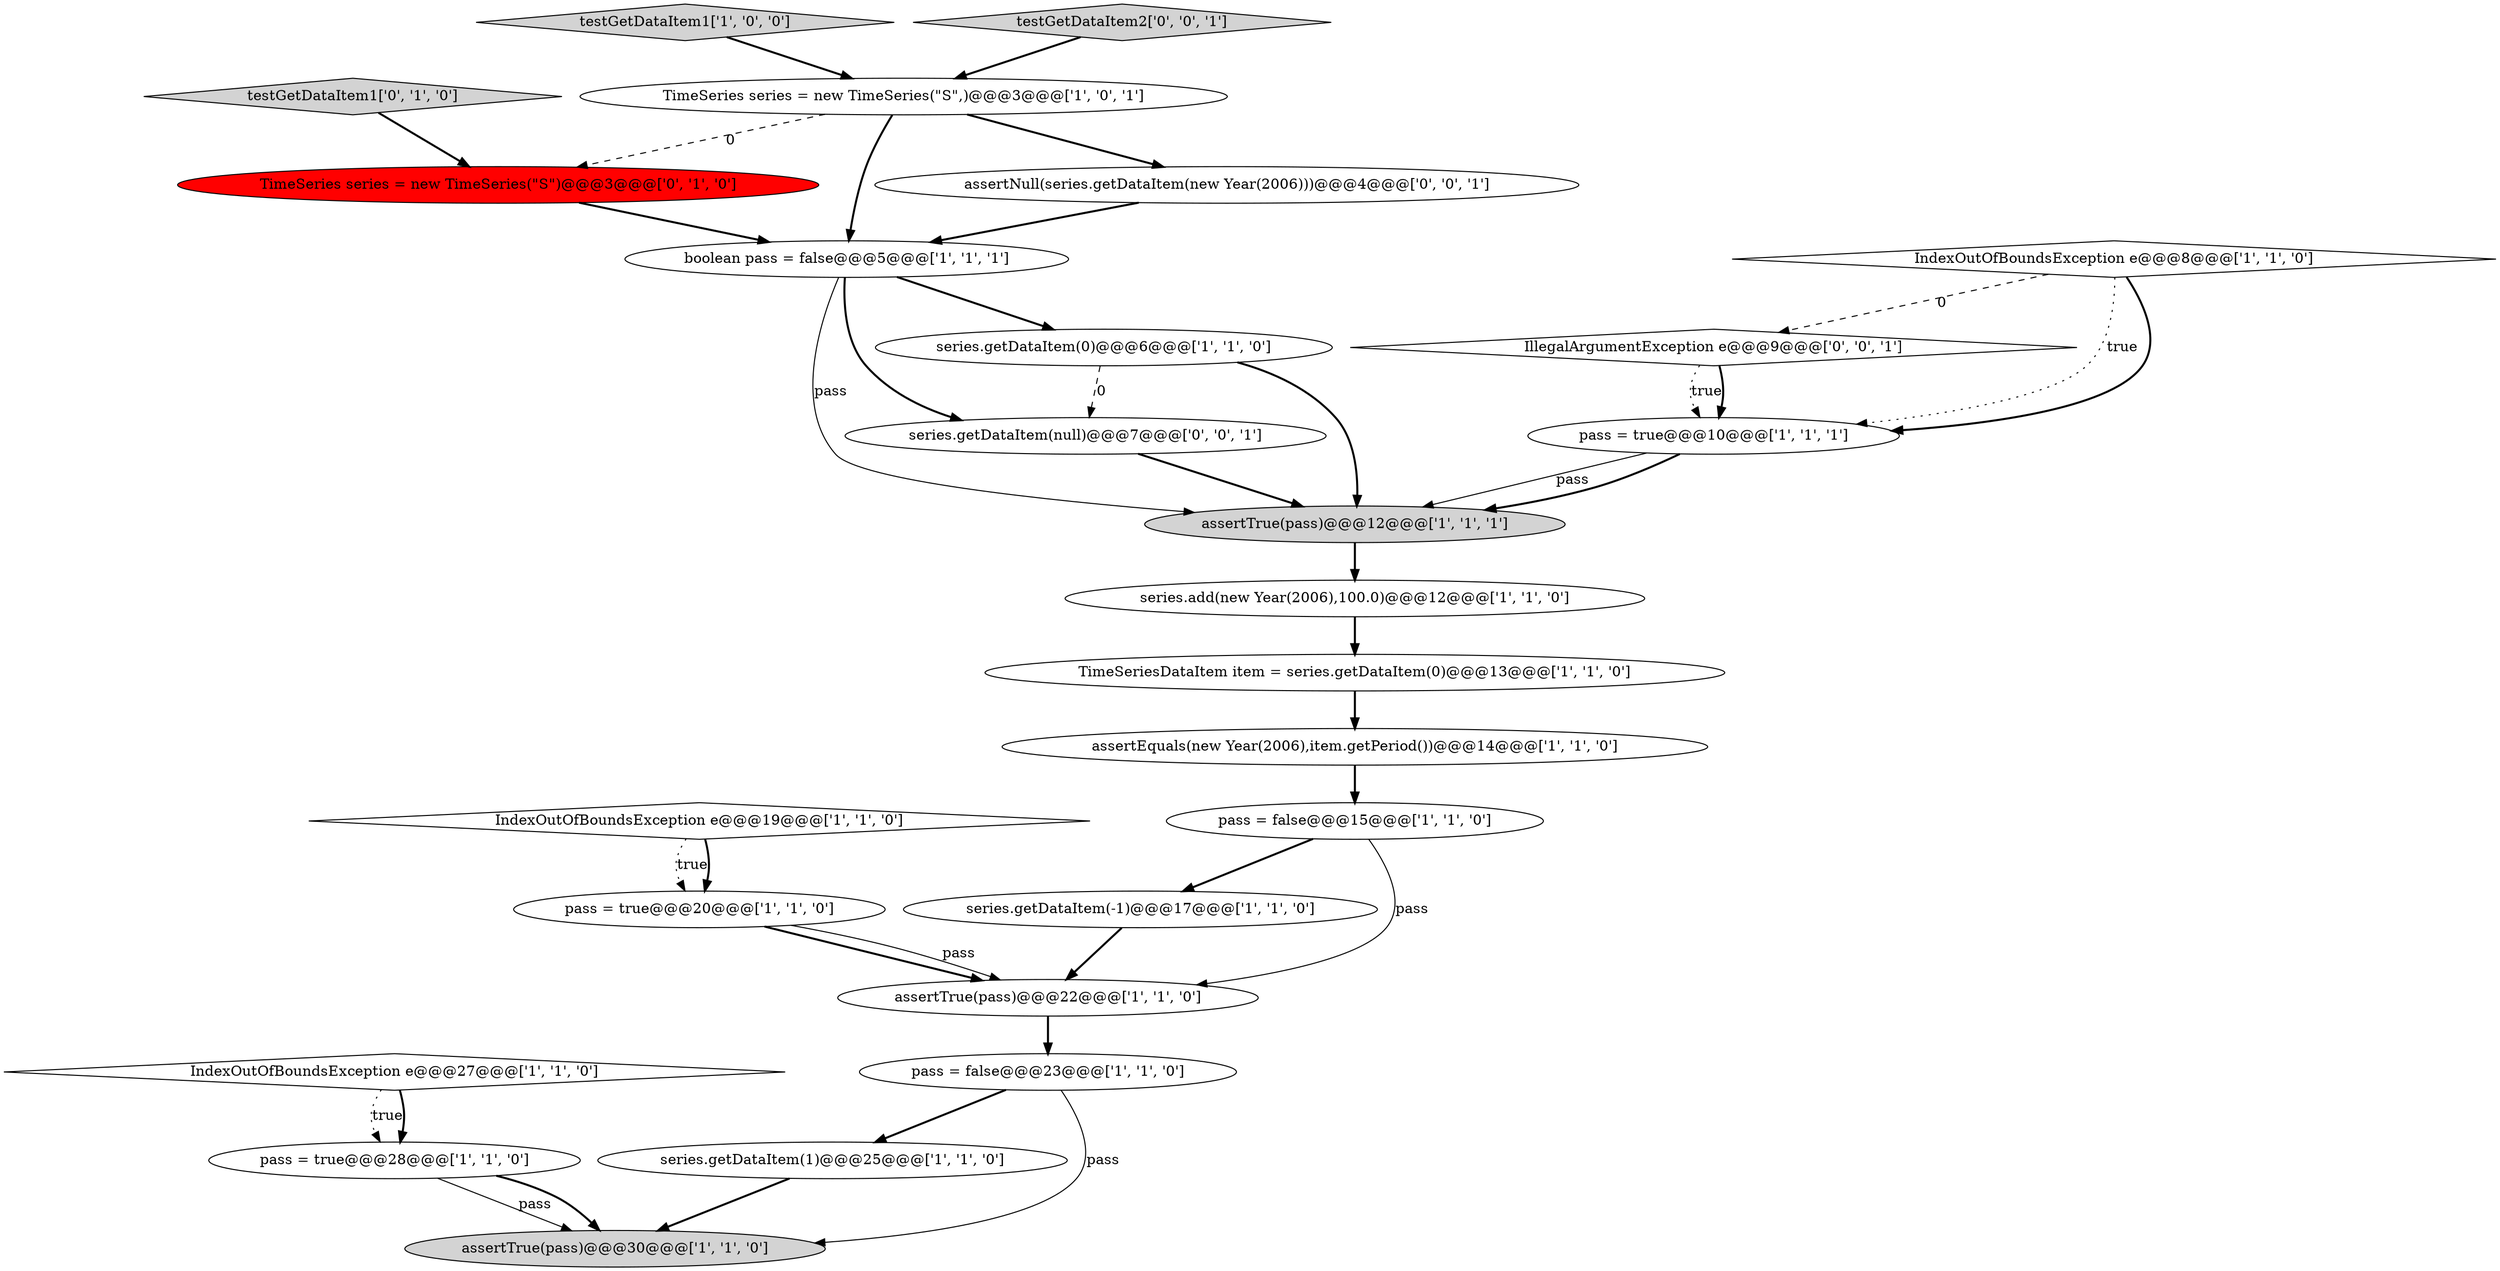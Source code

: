 digraph {
0 [style = filled, label = "series.getDataItem(1)@@@25@@@['1', '1', '0']", fillcolor = white, shape = ellipse image = "AAA0AAABBB1BBB"];
1 [style = filled, label = "pass = true@@@20@@@['1', '1', '0']", fillcolor = white, shape = ellipse image = "AAA0AAABBB1BBB"];
6 [style = filled, label = "assertEquals(new Year(2006),item.getPeriod())@@@14@@@['1', '1', '0']", fillcolor = white, shape = ellipse image = "AAA0AAABBB1BBB"];
3 [style = filled, label = "boolean pass = false@@@5@@@['1', '1', '1']", fillcolor = white, shape = ellipse image = "AAA0AAABBB1BBB"];
10 [style = filled, label = "assertTrue(pass)@@@12@@@['1', '1', '1']", fillcolor = lightgray, shape = ellipse image = "AAA0AAABBB1BBB"];
25 [style = filled, label = "IllegalArgumentException e@@@9@@@['0', '0', '1']", fillcolor = white, shape = diamond image = "AAA0AAABBB3BBB"];
8 [style = filled, label = "pass = true@@@28@@@['1', '1', '0']", fillcolor = white, shape = ellipse image = "AAA0AAABBB1BBB"];
4 [style = filled, label = "testGetDataItem1['1', '0', '0']", fillcolor = lightgray, shape = diamond image = "AAA0AAABBB1BBB"];
23 [style = filled, label = "testGetDataItem2['0', '0', '1']", fillcolor = lightgray, shape = diamond image = "AAA0AAABBB3BBB"];
5 [style = filled, label = "pass = false@@@15@@@['1', '1', '0']", fillcolor = white, shape = ellipse image = "AAA0AAABBB1BBB"];
9 [style = filled, label = "IndexOutOfBoundsException e@@@8@@@['1', '1', '0']", fillcolor = white, shape = diamond image = "AAA0AAABBB1BBB"];
16 [style = filled, label = "TimeSeriesDataItem item = series.getDataItem(0)@@@13@@@['1', '1', '0']", fillcolor = white, shape = ellipse image = "AAA0AAABBB1BBB"];
18 [style = filled, label = "IndexOutOfBoundsException e@@@27@@@['1', '1', '0']", fillcolor = white, shape = diamond image = "AAA0AAABBB1BBB"];
19 [style = filled, label = "IndexOutOfBoundsException e@@@19@@@['1', '1', '0']", fillcolor = white, shape = diamond image = "AAA0AAABBB1BBB"];
20 [style = filled, label = "TimeSeries series = new TimeSeries(\"S\")@@@3@@@['0', '1', '0']", fillcolor = red, shape = ellipse image = "AAA1AAABBB2BBB"];
12 [style = filled, label = "pass = true@@@10@@@['1', '1', '1']", fillcolor = white, shape = ellipse image = "AAA0AAABBB1BBB"];
22 [style = filled, label = "series.getDataItem(null)@@@7@@@['0', '0', '1']", fillcolor = white, shape = ellipse image = "AAA0AAABBB3BBB"];
11 [style = filled, label = "assertTrue(pass)@@@30@@@['1', '1', '0']", fillcolor = lightgray, shape = ellipse image = "AAA0AAABBB1BBB"];
7 [style = filled, label = "series.getDataItem(-1)@@@17@@@['1', '1', '0']", fillcolor = white, shape = ellipse image = "AAA0AAABBB1BBB"];
24 [style = filled, label = "assertNull(series.getDataItem(new Year(2006)))@@@4@@@['0', '0', '1']", fillcolor = white, shape = ellipse image = "AAA0AAABBB3BBB"];
13 [style = filled, label = "assertTrue(pass)@@@22@@@['1', '1', '0']", fillcolor = white, shape = ellipse image = "AAA0AAABBB1BBB"];
14 [style = filled, label = "series.getDataItem(0)@@@6@@@['1', '1', '0']", fillcolor = white, shape = ellipse image = "AAA0AAABBB1BBB"];
2 [style = filled, label = "series.add(new Year(2006),100.0)@@@12@@@['1', '1', '0']", fillcolor = white, shape = ellipse image = "AAA0AAABBB1BBB"];
17 [style = filled, label = "pass = false@@@23@@@['1', '1', '0']", fillcolor = white, shape = ellipse image = "AAA0AAABBB1BBB"];
21 [style = filled, label = "testGetDataItem1['0', '1', '0']", fillcolor = lightgray, shape = diamond image = "AAA0AAABBB2BBB"];
15 [style = filled, label = "TimeSeries series = new TimeSeries(\"S\",)@@@3@@@['1', '0', '1']", fillcolor = white, shape = ellipse image = "AAA0AAABBB1BBB"];
7->13 [style = bold, label=""];
19->1 [style = dotted, label="true"];
9->12 [style = dotted, label="true"];
15->20 [style = dashed, label="0"];
3->10 [style = solid, label="pass"];
16->6 [style = bold, label=""];
3->14 [style = bold, label=""];
4->15 [style = bold, label=""];
23->15 [style = bold, label=""];
14->10 [style = bold, label=""];
0->11 [style = bold, label=""];
25->12 [style = dotted, label="true"];
14->22 [style = dashed, label="0"];
18->8 [style = dotted, label="true"];
20->3 [style = bold, label=""];
8->11 [style = solid, label="pass"];
15->3 [style = bold, label=""];
3->22 [style = bold, label=""];
5->13 [style = solid, label="pass"];
17->11 [style = solid, label="pass"];
1->13 [style = bold, label=""];
12->10 [style = solid, label="pass"];
6->5 [style = bold, label=""];
19->1 [style = bold, label=""];
13->17 [style = bold, label=""];
12->10 [style = bold, label=""];
1->13 [style = solid, label="pass"];
17->0 [style = bold, label=""];
21->20 [style = bold, label=""];
25->12 [style = bold, label=""];
15->24 [style = bold, label=""];
9->25 [style = dashed, label="0"];
22->10 [style = bold, label=""];
5->7 [style = bold, label=""];
10->2 [style = bold, label=""];
18->8 [style = bold, label=""];
9->12 [style = bold, label=""];
8->11 [style = bold, label=""];
24->3 [style = bold, label=""];
2->16 [style = bold, label=""];
}
